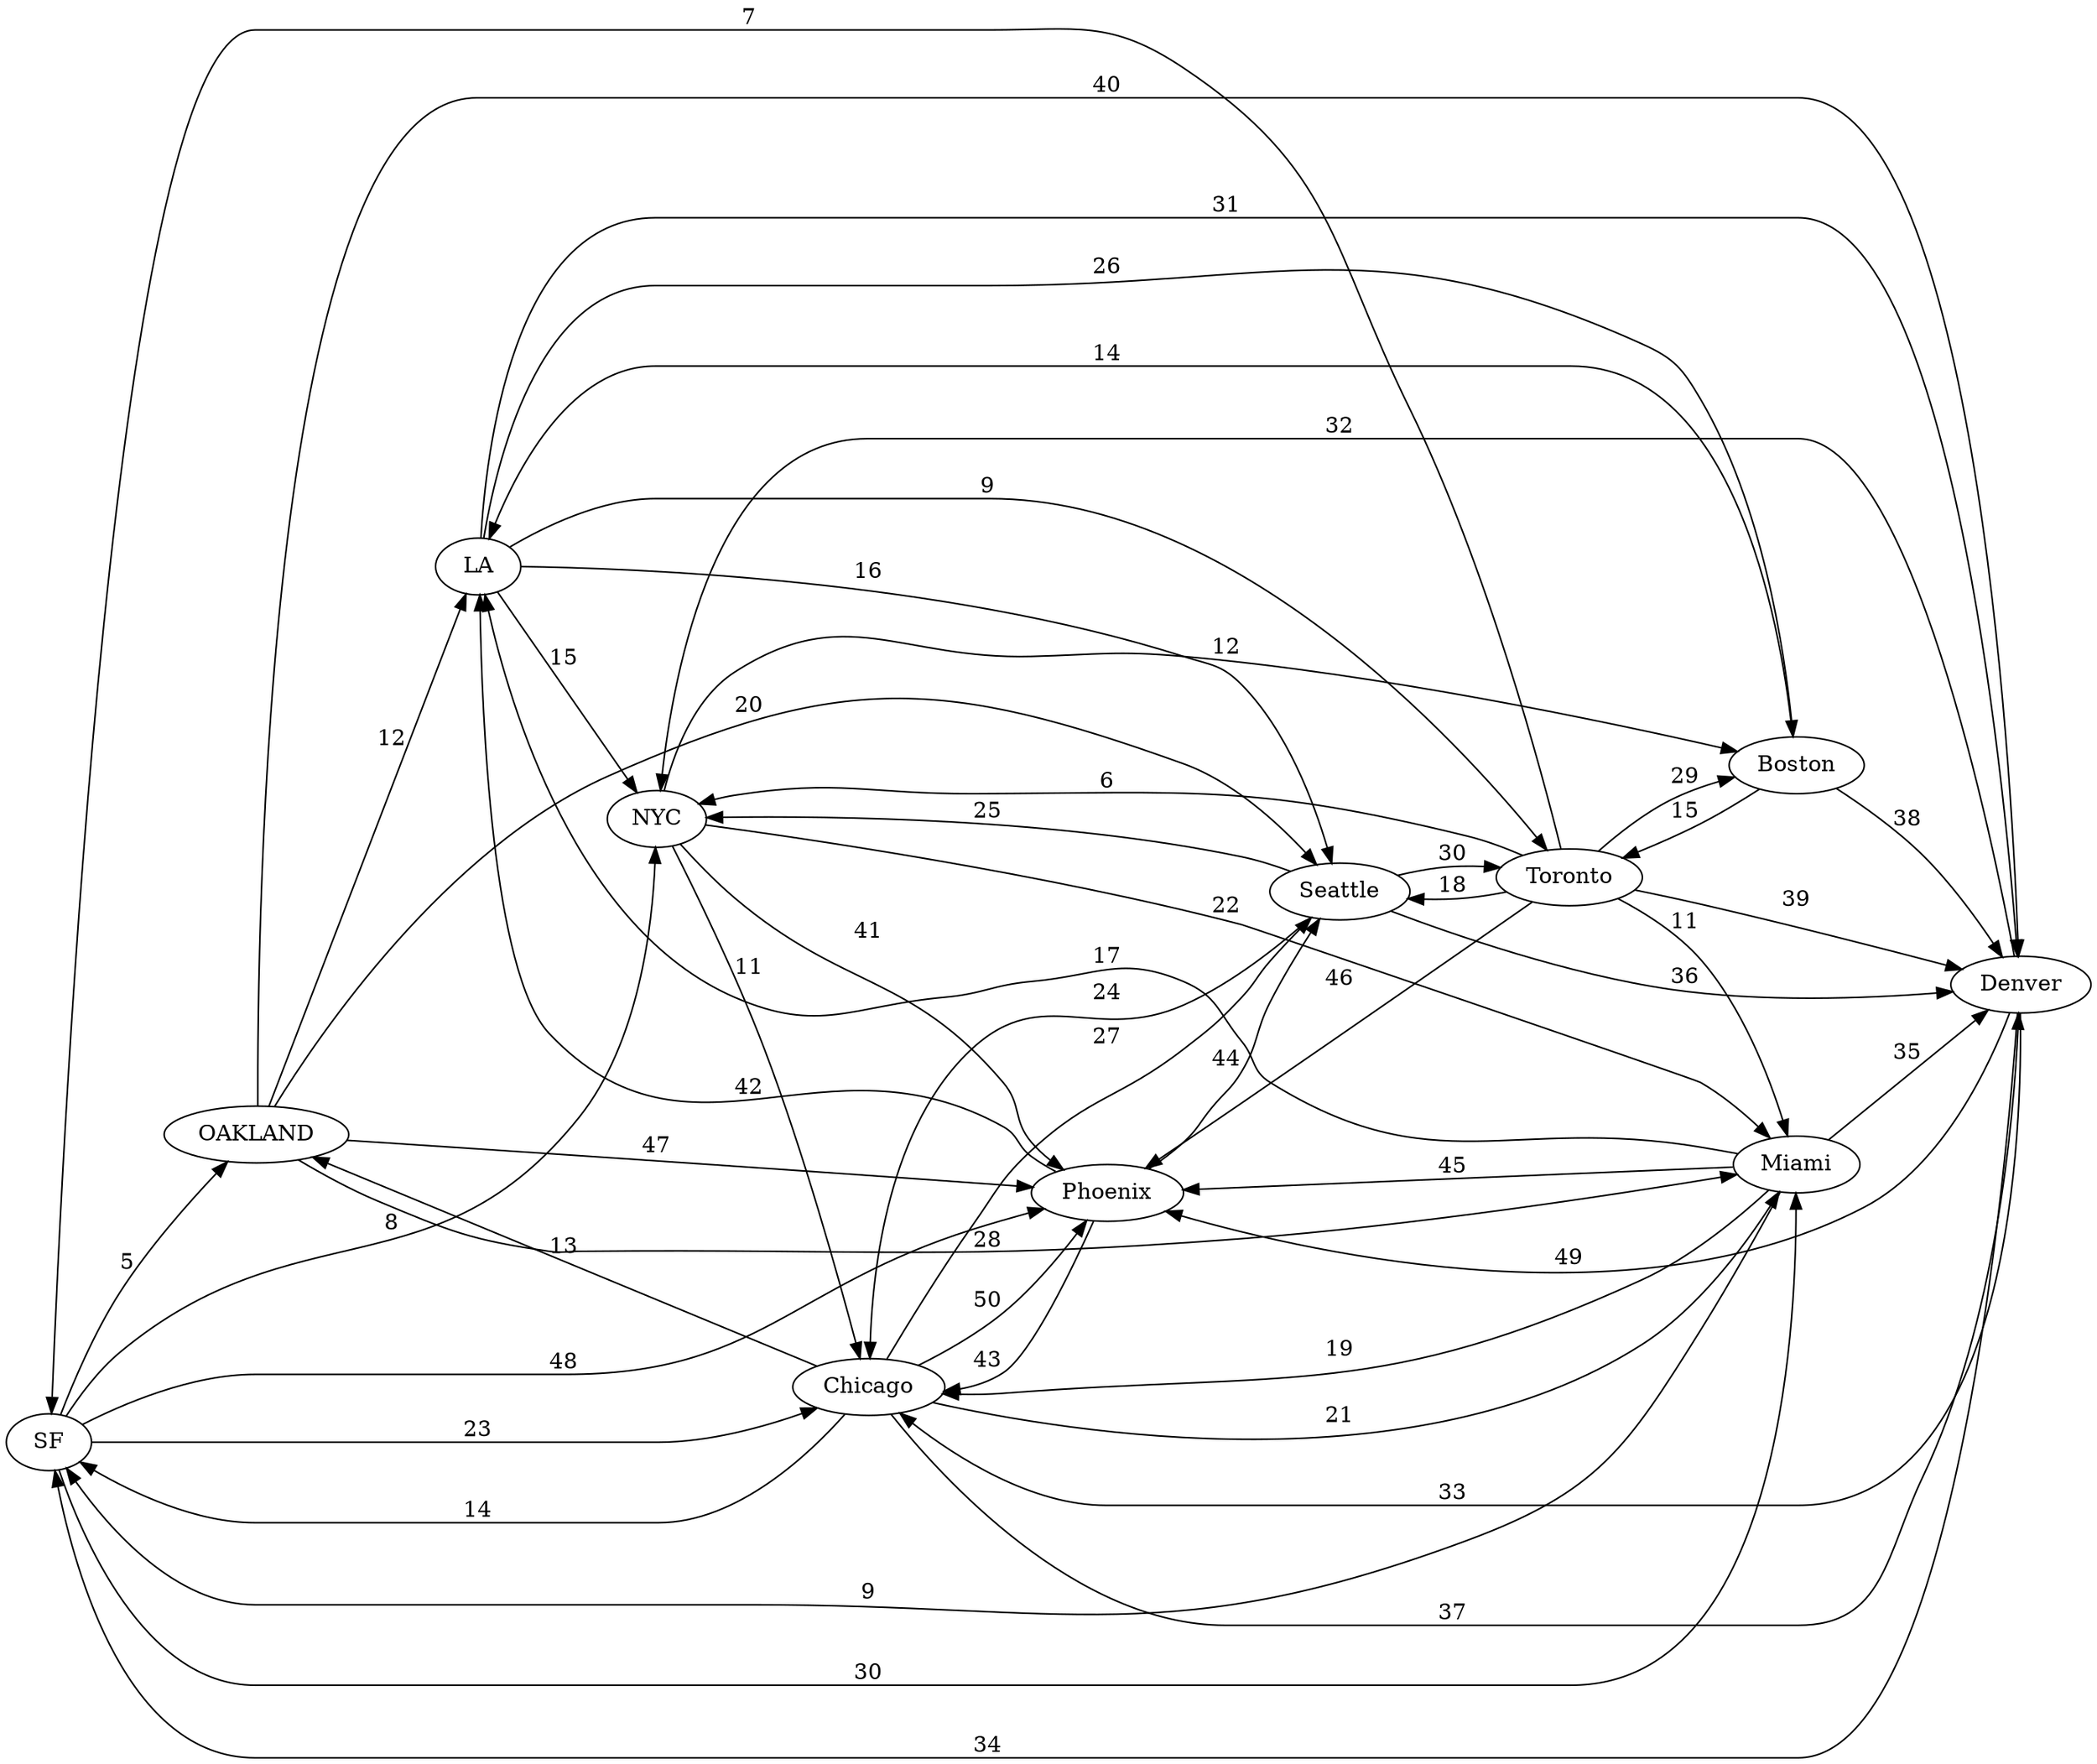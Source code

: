 
digraph {
rankdir=LR;
    SF -> OAKLAND [label="5",weight="5"];
    SF -> NYC [label="8",weight="8"];
    Toronto -> NYC [label="6",weight="6"];
    Toronto -> SF [label="7",weight="7"];
    OAKLAND -> LA [label="12",weight="12"];
    LA -> NYC [label="15",weight="15"];
    LA -> Toronto [label="9",weight="9"];
    NYC -> Chicago [label="11",weight="11"];
    Chicago -> SF [label="14",weight="14"];
    Chicago -> OAKLAND [label="13",weight="13"];

    // Additional 50 edges
    OAKLAND -> Seattle [label="20",weight="20"];
    Seattle -> NYC [label="25",weight="25"];
    Seattle -> Toronto [label="30",weight="30"];
    Toronto -> Seattle [label="18",weight="18"];
    NYC -> Miami [label="22",weight="22"];
    Miami -> LA [label="17",weight="17"];
    Miami -> Chicago [label="19",weight="19"];
    LA -> Seattle [label="16",weight="16"];
    Chicago -> Miami [label="21",weight="21"];
    SF -> Chicago [label="23",weight="23"];

    NYC -> Boston [label="12",weight="12"];
    Boston -> Toronto [label="15",weight="15"];
    Boston -> LA [label="14",weight="14"];
    Toronto -> Miami [label="11",weight="11"];
    Miami -> SF [label="9",weight="9"];
    Seattle -> Chicago [label="24",weight="24"];
    LA -> Boston [label="26",weight="26"];
    Chicago -> Seattle [label="27",weight="27"];
    OAKLAND -> Miami [label="28",weight="28"];
    Toronto -> Boston [label="29",weight="29"];
    SF -> Miami [label="30",weight="30"];

    LA -> Denver [label="31",weight="31"];
    Denver -> NYC [label="32",weight="32"];
    Denver -> Chicago [label="33",weight="33"];
    Denver -> SF [label="34",weight="34"];
    Miami -> Denver [label="35",weight="35"];
    Seattle -> Denver [label="36",weight="36"];
    Chicago -> Denver [label="37",weight="37"];
    Boston -> Denver [label="38",weight="38"];
    Toronto -> Denver [label="39",weight="39"];
    OAKLAND -> Denver [label="40",weight="40"];

    NYC -> Phoenix [label="41",weight="41"];
    Phoenix -> LA [label="42",weight="42"];
    Phoenix -> Chicago [label="43",weight="43"];
    Phoenix -> Seattle [label="44",weight="44"];
    Miami -> Phoenix [label="45",weight="45"];
    Toronto -> Phoenix [label="46",weight="46"];
    OAKLAND -> Phoenix [label="47",weight="47"];
    SF -> Phoenix [label="48",weight="48"];
    Denver -> Phoenix [label="49",weight="49"];
    Chicago -> Phoenix [label="50",weight="50"];

    }

